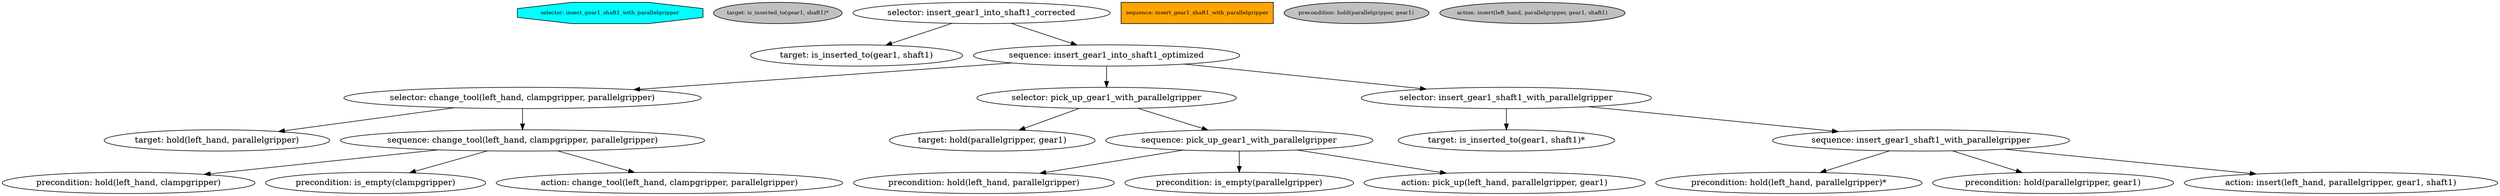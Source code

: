digraph pastafarianism {
ordering=out;
graph [fontname="times-roman"];
node [fontname="times-roman"];
edge [fontname="times-roman"];
selector [fillcolor=cyan, fontcolor=black, fontsize=9, label="selector: insert_gear1_into_shaft1_corrected", shape=octagon, style=filled];
target [fillcolor=gray, fontcolor=black, fontsize=9, label="target: is_inserted_to(gear1, shaft1)", shape=ellipse, style=filled];
"selector: insert_gear1_into_shaft1_corrected" -> "target: is_inserted_to(gear1, shaft1)";
sequence [fillcolor=orange, fontcolor=black, fontsize=9, label="sequence: insert_gear1_into_shaft1_optimized", shape=box, style=filled];
"selector: insert_gear1_into_shaft1_corrected" -> "sequence: insert_gear1_into_shaft1_optimized";
selector [fillcolor=cyan, fontcolor=black, fontsize=9, label="selector: change_tool(left_hand, clampgripper, parallelgripper)", shape=octagon, style=filled];
"sequence: insert_gear1_into_shaft1_optimized" -> "selector: change_tool(left_hand, clampgripper, parallelgripper)";
target [fillcolor=gray, fontcolor=black, fontsize=9, label="target: hold(left_hand, parallelgripper)", shape=ellipse, style=filled];
"selector: change_tool(left_hand, clampgripper, parallelgripper)" -> "target: hold(left_hand, parallelgripper)";
sequence [fillcolor=orange, fontcolor=black, fontsize=9, label="sequence: change_tool(left_hand, clampgripper, parallelgripper)", shape=box, style=filled];
"selector: change_tool(left_hand, clampgripper, parallelgripper)" -> "sequence: change_tool(left_hand, clampgripper, parallelgripper)";
precondition [fillcolor=gray, fontcolor=black, fontsize=9, label="precondition: hold(left_hand, clampgripper)", shape=ellipse, style=filled];
"sequence: change_tool(left_hand, clampgripper, parallelgripper)" -> "precondition: hold(left_hand, clampgripper)";
precondition [fillcolor=gray, fontcolor=black, fontsize=9, label="precondition: is_empty(clampgripper)", shape=ellipse, style=filled];
"sequence: change_tool(left_hand, clampgripper, parallelgripper)" -> "precondition: is_empty(clampgripper)";
action [fillcolor=gray, fontcolor=black, fontsize=9, label="action: change_tool(left_hand, clampgripper, parallelgripper)", shape=ellipse, style=filled];
"sequence: change_tool(left_hand, clampgripper, parallelgripper)" -> "action: change_tool(left_hand, clampgripper, parallelgripper)";
selector [fillcolor=cyan, fontcolor=black, fontsize=9, label="selector: pick_up_gear1_with_parallelgripper", shape=octagon, style=filled];
"sequence: insert_gear1_into_shaft1_optimized" -> "selector: pick_up_gear1_with_parallelgripper";
target [fillcolor=gray, fontcolor=black, fontsize=9, label="target: hold(parallelgripper, gear1)", shape=ellipse, style=filled];
"selector: pick_up_gear1_with_parallelgripper" -> "target: hold(parallelgripper, gear1)";
sequence [fillcolor=orange, fontcolor=black, fontsize=9, label="sequence: pick_up_gear1_with_parallelgripper", shape=box, style=filled];
"selector: pick_up_gear1_with_parallelgripper" -> "sequence: pick_up_gear1_with_parallelgripper";
precondition [fillcolor=gray, fontcolor=black, fontsize=9, label="precondition: hold(left_hand, parallelgripper)", shape=ellipse, style=filled];
"sequence: pick_up_gear1_with_parallelgripper" -> "precondition: hold(left_hand, parallelgripper)";
precondition [fillcolor=gray, fontcolor=black, fontsize=9, label="precondition: is_empty(parallelgripper)", shape=ellipse, style=filled];
"sequence: pick_up_gear1_with_parallelgripper" -> "precondition: is_empty(parallelgripper)";
action [fillcolor=gray, fontcolor=black, fontsize=9, label="action: pick_up(left_hand, parallelgripper, gear1)", shape=ellipse, style=filled];
"sequence: pick_up_gear1_with_parallelgripper" -> "action: pick_up(left_hand, parallelgripper, gear1)";
selector [fillcolor=cyan, fontcolor=black, fontsize=9, label="selector: insert_gear1_shaft1_with_parallelgripper", shape=octagon, style=filled];
"sequence: insert_gear1_into_shaft1_optimized" -> "selector: insert_gear1_shaft1_with_parallelgripper";
target [fillcolor=gray, fontcolor=black, fontsize=9, label="target: is_inserted_to(gear1, shaft1)*", shape=ellipse, style=filled];
"selector: insert_gear1_shaft1_with_parallelgripper" -> "target: is_inserted_to(gear1, shaft1)*";
sequence [fillcolor=orange, fontcolor=black, fontsize=9, label="sequence: insert_gear1_shaft1_with_parallelgripper", shape=box, style=filled];
"selector: insert_gear1_shaft1_with_parallelgripper" -> "sequence: insert_gear1_shaft1_with_parallelgripper";
precondition [fillcolor=gray, fontcolor=black, fontsize=9, label="precondition: hold(left_hand, parallelgripper)*", shape=ellipse, style=filled];
"sequence: insert_gear1_shaft1_with_parallelgripper" -> "precondition: hold(left_hand, parallelgripper)*";
precondition [fillcolor=gray, fontcolor=black, fontsize=9, label="precondition: hold(parallelgripper, gear1)", shape=ellipse, style=filled];
"sequence: insert_gear1_shaft1_with_parallelgripper" -> "precondition: hold(parallelgripper, gear1)";
action [fillcolor=gray, fontcolor=black, fontsize=9, label="action: insert(left_hand, parallelgripper, gear1, shaft1)", shape=ellipse, style=filled];
"sequence: insert_gear1_shaft1_with_parallelgripper" -> "action: insert(left_hand, parallelgripper, gear1, shaft1)";
}
